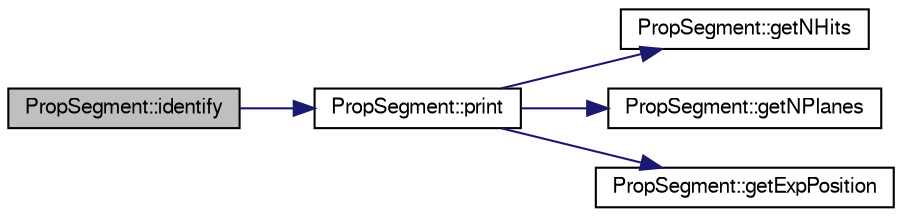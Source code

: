 digraph "PropSegment::identify"
{
  bgcolor="transparent";
  edge [fontname="FreeSans",fontsize="10",labelfontname="FreeSans",labelfontsize="10"];
  node [fontname="FreeSans",fontsize="10",shape=record];
  rankdir="LR";
  Node1 [label="PropSegment::identify",height=0.2,width=0.4,color="black", fillcolor="grey75", style="filled" fontcolor="black"];
  Node1 -> Node2 [color="midnightblue",fontsize="10",style="solid",fontname="FreeSans"];
  Node2 [label="PropSegment::print",height=0.2,width=0.4,color="black",URL="$d0/d1e/classPropSegment.html#a04dbc4d41941e680c639e94c335768c6"];
  Node2 -> Node3 [color="midnightblue",fontsize="10",style="solid",fontname="FreeSans"];
  Node3 [label="PropSegment::getNHits",height=0.2,width=0.4,color="black",URL="$d0/d1e/classPropSegment.html#a9642b31a718683d585cc9f92e0e372c5"];
  Node2 -> Node4 [color="midnightblue",fontsize="10",style="solid",fontname="FreeSans"];
  Node4 [label="PropSegment::getNPlanes",height=0.2,width=0.4,color="black",URL="$d0/d1e/classPropSegment.html#ac9d12f6f1989c4165c36e82622932a12"];
  Node2 -> Node5 [color="midnightblue",fontsize="10",style="solid",fontname="FreeSans"];
  Node5 [label="PropSegment::getExpPosition",height=0.2,width=0.4,color="black",URL="$d0/d1e/classPropSegment.html#a33d7789b109a4815fc5c76d391003df9"];
}
